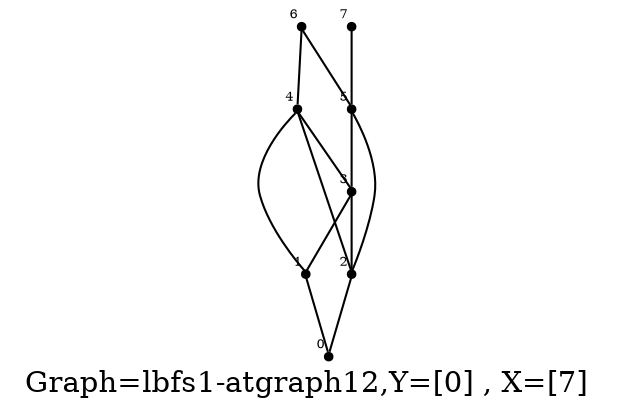 /* Created by igraph 0.8.0-pre+0200568 */
graph {
  graph [
    label="Graph=lbfs1-atgraph12,Y=[0] , X=[7]  "
    labelloc=bottom
  ];
  0 [
    pos="3.000000,0.000000!"
    shape=point
    fontsize=6
    xlabel=0
  ];
  1 [
    pos="2.900000,1.000000!"
    shape=point
    fontsize=6
    xlabel=1
  ];
  2 [
    pos="2.000000,2.000000!"
    shape=point
    fontsize=6
    xlabel=2
  ];
  3 [
    pos="1.900000,1.000000!"
    shape=point
    fontsize=6
    xlabel=3
  ];
  4 [
    pos="3.000000,2.000000!"
    shape=point
    fontsize=6
    xlabel=4
  ];
  5 [
    pos="1.000000,1.000000!"
    shape=point
    fontsize=6
    xlabel=5
  ];
  6 [
    pos="2.000000,0.000000!"
    shape=point
    fontsize=6
    xlabel=6
  ];
  7 [
    pos="0.000000,1.000000!"
    shape=point
    fontsize=6
    xlabel=7
  ];

  1 -- 0;
  2 -- 0;
  3 -- 1;
  4 -- 1;
  3 -- 2;
  4 -- 2;
  5 -- 2;
  5 -- 3;
  4 -- 3;
  6 -- 4;
  6 -- 5;
  7 -- 5;
}
